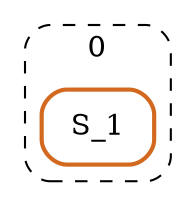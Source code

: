 digraph {
	graph [bb="0,0,86,91"];
	node [label="\N"];
	subgraph cluster_0 {
		graph [bb="8,8,78,83",
			label=0,
			lheight=0.21,
			lp="43,71.5",
			lwidth=0.10,
			style="dashed, rounded"
		];
		S_1		 [color="#D2691E",
			height=0.5,
			pos="43,34",
			shape=box,
			style="rounded, bold",
			width=0.75];
	}
}
